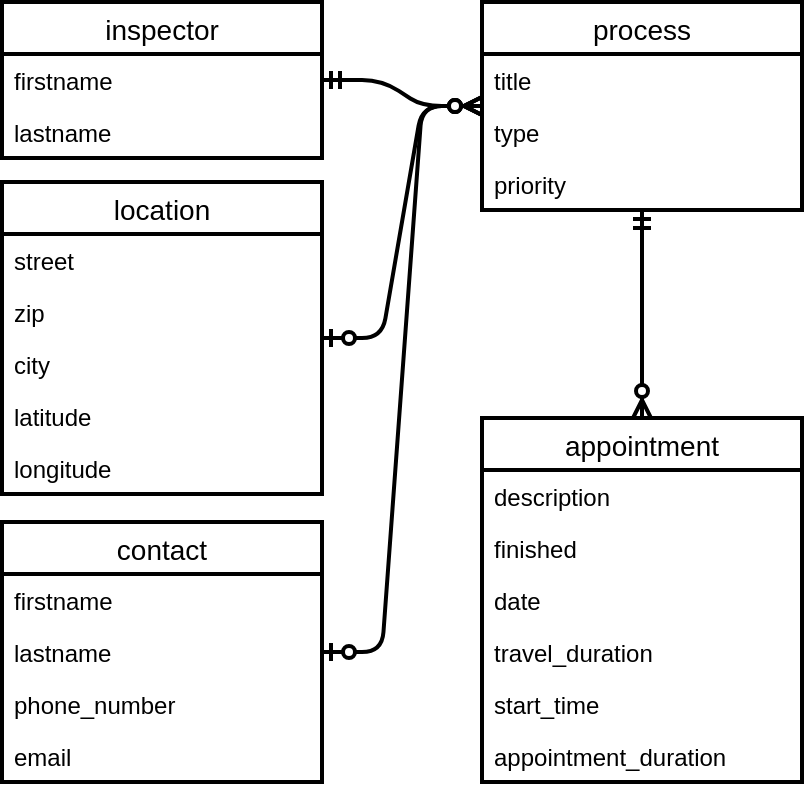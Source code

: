 <mxfile version="13.0.5" type="device"><diagram id="tLk8MIlwj91ayb-jNct_" name="Page-1"><mxGraphModel dx="2125" dy="723" grid="1" gridSize="10" guides="1" tooltips="1" connect="1" arrows="1" fold="1" page="1" pageScale="1" pageWidth="827" pageHeight="1169" math="0" shadow="0"><root><mxCell id="0"/><mxCell id="1" parent="0"/><mxCell id="1B1_Q2jhY7j3dQzK6sqo-34" value="inspector" style="swimlane;fontStyle=0;childLayout=stackLayout;horizontal=1;startSize=26;horizontalStack=0;resizeParent=1;resizeParentMax=0;resizeLast=0;collapsible=1;marginBottom=0;align=center;fontSize=14;strokeColor=#000000;strokeWidth=2;" vertex="1" parent="1"><mxGeometry x="-320" y="200" width="160" height="78" as="geometry"><mxRectangle x="-310" y="200" width="90" height="26" as="alternateBounds"/></mxGeometry></mxCell><mxCell id="1B1_Q2jhY7j3dQzK6sqo-35" value="firstname" style="text;strokeColor=none;fillColor=none;spacingLeft=4;spacingRight=4;overflow=hidden;rotatable=0;points=[[0,0.5],[1,0.5]];portConstraint=eastwest;fontSize=12;" vertex="1" parent="1B1_Q2jhY7j3dQzK6sqo-34"><mxGeometry y="26" width="160" height="26" as="geometry"/></mxCell><mxCell id="1B1_Q2jhY7j3dQzK6sqo-36" value="lastname" style="text;strokeColor=none;fillColor=none;spacingLeft=4;spacingRight=4;overflow=hidden;rotatable=0;points=[[0,0.5],[1,0.5]];portConstraint=eastwest;fontSize=12;" vertex="1" parent="1B1_Q2jhY7j3dQzK6sqo-34"><mxGeometry y="52" width="160" height="26" as="geometry"/></mxCell><mxCell id="1B1_Q2jhY7j3dQzK6sqo-38" value="location" style="swimlane;fontStyle=0;childLayout=stackLayout;horizontal=1;startSize=26;horizontalStack=0;resizeParent=1;resizeParentMax=0;resizeLast=0;collapsible=1;marginBottom=0;align=center;fontSize=14;strokeColor=#000000;strokeWidth=2;" vertex="1" parent="1"><mxGeometry x="-320" y="290" width="160" height="156" as="geometry"><mxRectangle x="-310" y="200" width="90" height="26" as="alternateBounds"/></mxGeometry></mxCell><mxCell id="1B1_Q2jhY7j3dQzK6sqo-39" value="street" style="text;strokeColor=none;fillColor=none;spacingLeft=4;spacingRight=4;overflow=hidden;rotatable=0;points=[[0,0.5],[1,0.5]];portConstraint=eastwest;fontSize=12;" vertex="1" parent="1B1_Q2jhY7j3dQzK6sqo-38"><mxGeometry y="26" width="160" height="26" as="geometry"/></mxCell><mxCell id="1B1_Q2jhY7j3dQzK6sqo-40" value="zip" style="text;strokeColor=none;fillColor=none;spacingLeft=4;spacingRight=4;overflow=hidden;rotatable=0;points=[[0,0.5],[1,0.5]];portConstraint=eastwest;fontSize=12;" vertex="1" parent="1B1_Q2jhY7j3dQzK6sqo-38"><mxGeometry y="52" width="160" height="26" as="geometry"/></mxCell><mxCell id="1B1_Q2jhY7j3dQzK6sqo-43" value="city" style="text;strokeColor=none;fillColor=none;spacingLeft=4;spacingRight=4;overflow=hidden;rotatable=0;points=[[0,0.5],[1,0.5]];portConstraint=eastwest;fontSize=12;" vertex="1" parent="1B1_Q2jhY7j3dQzK6sqo-38"><mxGeometry y="78" width="160" height="26" as="geometry"/></mxCell><mxCell id="1B1_Q2jhY7j3dQzK6sqo-42" value="latitude" style="text;strokeColor=none;fillColor=none;spacingLeft=4;spacingRight=4;overflow=hidden;rotatable=0;points=[[0,0.5],[1,0.5]];portConstraint=eastwest;fontSize=12;" vertex="1" parent="1B1_Q2jhY7j3dQzK6sqo-38"><mxGeometry y="104" width="160" height="26" as="geometry"/></mxCell><mxCell id="1B1_Q2jhY7j3dQzK6sqo-41" value="longitude" style="text;strokeColor=none;fillColor=none;spacingLeft=4;spacingRight=4;overflow=hidden;rotatable=0;points=[[0,0.5],[1,0.5]];portConstraint=eastwest;fontSize=12;" vertex="1" parent="1B1_Q2jhY7j3dQzK6sqo-38"><mxGeometry y="130" width="160" height="26" as="geometry"/></mxCell><mxCell id="1B1_Q2jhY7j3dQzK6sqo-44" value="contact" style="swimlane;fontStyle=0;childLayout=stackLayout;horizontal=1;startSize=26;horizontalStack=0;resizeParent=1;resizeParentMax=0;resizeLast=0;collapsible=1;marginBottom=0;align=center;fontSize=14;strokeColor=#000000;strokeWidth=2;" vertex="1" parent="1"><mxGeometry x="-320" y="460" width="160" height="130" as="geometry"><mxRectangle x="-310" y="200" width="90" height="26" as="alternateBounds"/></mxGeometry></mxCell><mxCell id="1B1_Q2jhY7j3dQzK6sqo-45" value="firstname" style="text;strokeColor=none;fillColor=none;spacingLeft=4;spacingRight=4;overflow=hidden;rotatable=0;points=[[0,0.5],[1,0.5]];portConstraint=eastwest;fontSize=12;" vertex="1" parent="1B1_Q2jhY7j3dQzK6sqo-44"><mxGeometry y="26" width="160" height="26" as="geometry"/></mxCell><mxCell id="1B1_Q2jhY7j3dQzK6sqo-46" value="lastname" style="text;strokeColor=none;fillColor=none;spacingLeft=4;spacingRight=4;overflow=hidden;rotatable=0;points=[[0,0.5],[1,0.5]];portConstraint=eastwest;fontSize=12;" vertex="1" parent="1B1_Q2jhY7j3dQzK6sqo-44"><mxGeometry y="52" width="160" height="26" as="geometry"/></mxCell><mxCell id="1B1_Q2jhY7j3dQzK6sqo-47" value="phone_number" style="text;strokeColor=none;fillColor=none;spacingLeft=4;spacingRight=4;overflow=hidden;rotatable=0;points=[[0,0.5],[1,0.5]];portConstraint=eastwest;fontSize=12;" vertex="1" parent="1B1_Q2jhY7j3dQzK6sqo-44"><mxGeometry y="78" width="160" height="26" as="geometry"/></mxCell><mxCell id="1B1_Q2jhY7j3dQzK6sqo-48" value="email" style="text;strokeColor=none;fillColor=none;spacingLeft=4;spacingRight=4;overflow=hidden;rotatable=0;points=[[0,0.5],[1,0.5]];portConstraint=eastwest;fontSize=12;" vertex="1" parent="1B1_Q2jhY7j3dQzK6sqo-44"><mxGeometry y="104" width="160" height="26" as="geometry"/></mxCell><mxCell id="1B1_Q2jhY7j3dQzK6sqo-50" value="process" style="swimlane;fontStyle=0;childLayout=stackLayout;horizontal=1;startSize=26;horizontalStack=0;resizeParent=1;resizeParentMax=0;resizeLast=0;collapsible=1;marginBottom=0;align=center;fontSize=14;strokeColor=#000000;strokeWidth=2;" vertex="1" parent="1"><mxGeometry x="-80" y="200" width="160" height="104" as="geometry"><mxRectangle x="-310" y="200" width="90" height="26" as="alternateBounds"/></mxGeometry></mxCell><mxCell id="1B1_Q2jhY7j3dQzK6sqo-51" value="title" style="text;strokeColor=none;fillColor=none;spacingLeft=4;spacingRight=4;overflow=hidden;rotatable=0;points=[[0,0.5],[1,0.5]];portConstraint=eastwest;fontSize=12;" vertex="1" parent="1B1_Q2jhY7j3dQzK6sqo-50"><mxGeometry y="26" width="160" height="26" as="geometry"/></mxCell><mxCell id="1B1_Q2jhY7j3dQzK6sqo-52" value="type" style="text;strokeColor=none;fillColor=none;spacingLeft=4;spacingRight=4;overflow=hidden;rotatable=0;points=[[0,0.5],[1,0.5]];portConstraint=eastwest;fontSize=12;" vertex="1" parent="1B1_Q2jhY7j3dQzK6sqo-50"><mxGeometry y="52" width="160" height="26" as="geometry"/></mxCell><mxCell id="1B1_Q2jhY7j3dQzK6sqo-53" value="priority" style="text;strokeColor=none;fillColor=none;spacingLeft=4;spacingRight=4;overflow=hidden;rotatable=0;points=[[0,0.5],[1,0.5]];portConstraint=eastwest;fontSize=12;" vertex="1" parent="1B1_Q2jhY7j3dQzK6sqo-50"><mxGeometry y="78" width="160" height="26" as="geometry"/></mxCell><mxCell id="1B1_Q2jhY7j3dQzK6sqo-56" value="appointment" style="swimlane;fontStyle=0;childLayout=stackLayout;horizontal=1;startSize=26;horizontalStack=0;resizeParent=1;resizeParentMax=0;resizeLast=0;collapsible=1;marginBottom=0;align=center;fontSize=14;strokeColor=#000000;strokeWidth=2;" vertex="1" parent="1"><mxGeometry x="-80" y="408" width="160" height="182" as="geometry"><mxRectangle x="-310" y="200" width="90" height="26" as="alternateBounds"/></mxGeometry></mxCell><mxCell id="1B1_Q2jhY7j3dQzK6sqo-57" value="description" style="text;strokeColor=none;fillColor=none;spacingLeft=4;spacingRight=4;overflow=hidden;rotatable=0;points=[[0,0.5],[1,0.5]];portConstraint=eastwest;fontSize=12;" vertex="1" parent="1B1_Q2jhY7j3dQzK6sqo-56"><mxGeometry y="26" width="160" height="26" as="geometry"/></mxCell><mxCell id="1B1_Q2jhY7j3dQzK6sqo-58" value="finished" style="text;strokeColor=none;fillColor=none;spacingLeft=4;spacingRight=4;overflow=hidden;rotatable=0;points=[[0,0.5],[1,0.5]];portConstraint=eastwest;fontSize=12;" vertex="1" parent="1B1_Q2jhY7j3dQzK6sqo-56"><mxGeometry y="52" width="160" height="26" as="geometry"/></mxCell><mxCell id="1B1_Q2jhY7j3dQzK6sqo-59" value="date" style="text;strokeColor=none;fillColor=none;spacingLeft=4;spacingRight=4;overflow=hidden;rotatable=0;points=[[0,0.5],[1,0.5]];portConstraint=eastwest;fontSize=12;" vertex="1" parent="1B1_Q2jhY7j3dQzK6sqo-56"><mxGeometry y="78" width="160" height="26" as="geometry"/></mxCell><mxCell id="1B1_Q2jhY7j3dQzK6sqo-62" value="travel_duration" style="text;strokeColor=none;fillColor=none;spacingLeft=4;spacingRight=4;overflow=hidden;rotatable=0;points=[[0,0.5],[1,0.5]];portConstraint=eastwest;fontSize=12;" vertex="1" parent="1B1_Q2jhY7j3dQzK6sqo-56"><mxGeometry y="104" width="160" height="26" as="geometry"/></mxCell><mxCell id="1B1_Q2jhY7j3dQzK6sqo-63" value="start_time" style="text;strokeColor=none;fillColor=none;spacingLeft=4;spacingRight=4;overflow=hidden;rotatable=0;points=[[0,0.5],[1,0.5]];portConstraint=eastwest;fontSize=12;" vertex="1" parent="1B1_Q2jhY7j3dQzK6sqo-56"><mxGeometry y="130" width="160" height="26" as="geometry"/></mxCell><mxCell id="1B1_Q2jhY7j3dQzK6sqo-61" value="appointment_duration" style="text;strokeColor=none;fillColor=none;spacingLeft=4;spacingRight=4;overflow=hidden;rotatable=0;points=[[0,0.5],[1,0.5]];portConstraint=eastwest;fontSize=12;" vertex="1" parent="1B1_Q2jhY7j3dQzK6sqo-56"><mxGeometry y="156" width="160" height="26" as="geometry"/></mxCell><mxCell id="1B1_Q2jhY7j3dQzK6sqo-64" value="" style="edgeStyle=entityRelationEdgeStyle;fontSize=12;html=1;endArrow=ERzeroToMany;startArrow=ERmandOne;exitX=1;exitY=0.5;exitDx=0;exitDy=0;strokeWidth=2;" edge="1" parent="1" source="1B1_Q2jhY7j3dQzK6sqo-35" target="1B1_Q2jhY7j3dQzK6sqo-50"><mxGeometry width="100" height="100" relative="1" as="geometry"><mxPoint x="-160" y="240" as="sourcePoint"/><mxPoint x="-100" y="294" as="targetPoint"/></mxGeometry></mxCell><mxCell id="1B1_Q2jhY7j3dQzK6sqo-66" value="" style="edgeStyle=entityRelationEdgeStyle;fontSize=12;html=1;endArrow=ERzeroToMany;startArrow=ERzeroToOne;strokeWidth=2;" edge="1" parent="1" source="1B1_Q2jhY7j3dQzK6sqo-38" target="1B1_Q2jhY7j3dQzK6sqo-50"><mxGeometry width="100" height="100" relative="1" as="geometry"><mxPoint x="380" y="452" as="sourcePoint"/><mxPoint x="440" y="327" as="targetPoint"/></mxGeometry></mxCell><mxCell id="1B1_Q2jhY7j3dQzK6sqo-67" value="" style="edgeStyle=entityRelationEdgeStyle;fontSize=12;html=1;endArrow=ERzeroToMany;startArrow=ERzeroToOne;strokeWidth=2;" edge="1" parent="1" source="1B1_Q2jhY7j3dQzK6sqo-44" target="1B1_Q2jhY7j3dQzK6sqo-50"><mxGeometry width="100" height="100" relative="1" as="geometry"><mxPoint x="-150" y="378" as="sourcePoint"/><mxPoint x="-70" y="262" as="targetPoint"/></mxGeometry></mxCell><mxCell id="1B1_Q2jhY7j3dQzK6sqo-68" value="" style="endArrow=ERzeroToMany;html=1;rounded=0;entryX=0.5;entryY=0;entryDx=0;entryDy=0;startArrow=ERmandOne;startFill=0;endFill=1;strokeWidth=2;" edge="1" parent="1" source="1B1_Q2jhY7j3dQzK6sqo-50" target="1B1_Q2jhY7j3dQzK6sqo-56"><mxGeometry relative="1" as="geometry"><mxPoint y="344" as="sourcePoint"/><mxPoint y="392" as="targetPoint"/></mxGeometry></mxCell></root></mxGraphModel></diagram></mxfile>